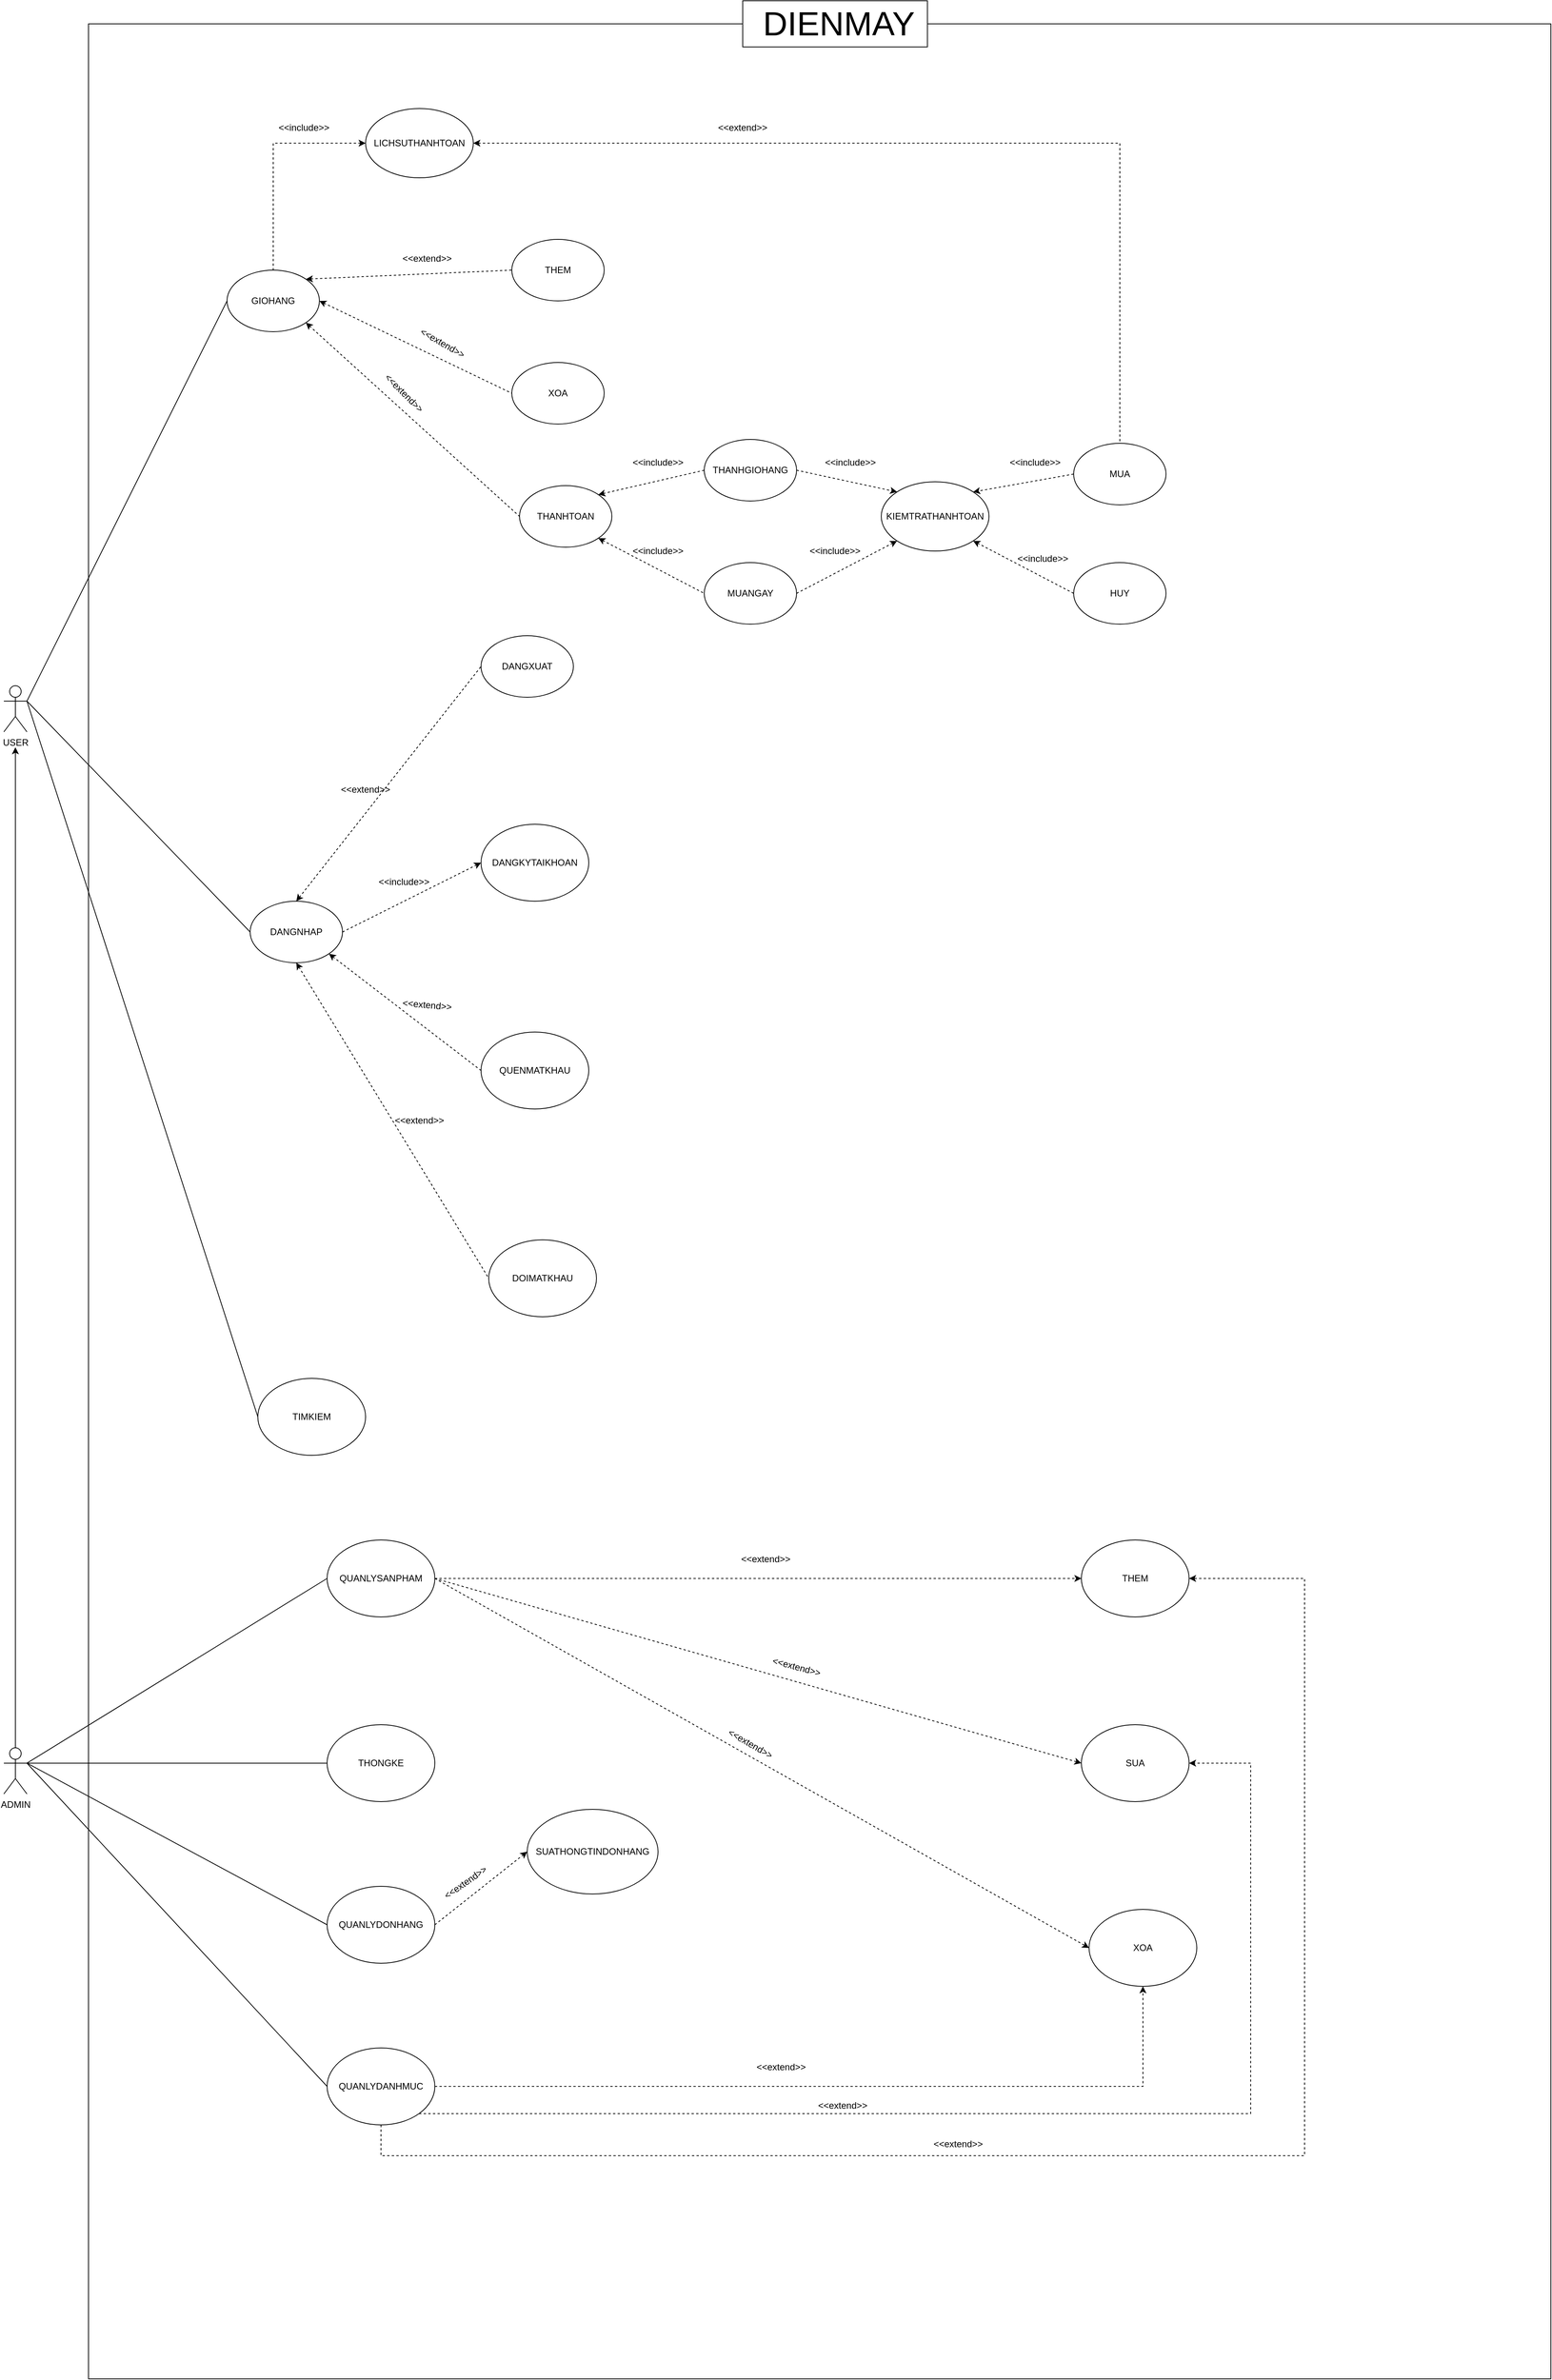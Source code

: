 <mxfile version="22.1.5" type="device">
  <diagram name="Trang-1" id="o5rjC0ZhlZTx5ft0N9AA">
    <mxGraphModel dx="4347" dy="2905" grid="1" gridSize="10" guides="1" tooltips="1" connect="1" arrows="1" fold="1" page="1" pageScale="1" pageWidth="827" pageHeight="1169" math="0" shadow="0">
      <root>
        <mxCell id="0" />
        <mxCell id="1" parent="0" />
        <mxCell id="toslXKHsmFbqnP_3Z2xM-1" value="" style="rounded=0;whiteSpace=wrap;html=1;gradientColor=none;" vertex="1" parent="1">
          <mxGeometry x="20" width="1900" height="3060" as="geometry" />
        </mxCell>
        <mxCell id="toslXKHsmFbqnP_3Z2xM-95" value="" style="rounded=0;whiteSpace=wrap;html=1;" vertex="1" parent="1">
          <mxGeometry x="870" y="-30" width="240" height="60" as="geometry" />
        </mxCell>
        <mxCell id="toslXKHsmFbqnP_3Z2xM-27" style="rounded=0;orthogonalLoop=1;jettySize=auto;html=1;exitX=1;exitY=0.333;exitDx=0;exitDy=0;exitPerimeter=0;entryX=0;entryY=0.5;entryDx=0;entryDy=0;endArrow=none;endFill=0;" edge="1" parent="1" source="toslXKHsmFbqnP_3Z2xM-2" target="toslXKHsmFbqnP_3Z2xM-4">
          <mxGeometry relative="1" as="geometry" />
        </mxCell>
        <mxCell id="toslXKHsmFbqnP_3Z2xM-55" style="rounded=0;orthogonalLoop=1;jettySize=auto;html=1;exitX=1;exitY=0.333;exitDx=0;exitDy=0;exitPerimeter=0;entryX=0;entryY=0.5;entryDx=0;entryDy=0;endArrow=none;endFill=0;" edge="1" parent="1" source="toslXKHsmFbqnP_3Z2xM-2" target="toslXKHsmFbqnP_3Z2xM-29">
          <mxGeometry relative="1" as="geometry" />
        </mxCell>
        <mxCell id="toslXKHsmFbqnP_3Z2xM-59" style="rounded=0;orthogonalLoop=1;jettySize=auto;html=1;exitX=1;exitY=0.333;exitDx=0;exitDy=0;exitPerimeter=0;entryX=0;entryY=0.5;entryDx=0;entryDy=0;endArrow=none;endFill=0;" edge="1" parent="1" source="toslXKHsmFbqnP_3Z2xM-2" target="toslXKHsmFbqnP_3Z2xM-34">
          <mxGeometry relative="1" as="geometry" />
        </mxCell>
        <mxCell id="toslXKHsmFbqnP_3Z2xM-2" value="USER" style="shape=umlActor;verticalLabelPosition=bottom;verticalAlign=top;html=1;outlineConnect=0;" vertex="1" parent="1">
          <mxGeometry x="-90" y="860" width="30" height="60" as="geometry" />
        </mxCell>
        <mxCell id="toslXKHsmFbqnP_3Z2xM-39" style="rounded=0;orthogonalLoop=1;jettySize=auto;html=1;exitX=1;exitY=0.333;exitDx=0;exitDy=0;exitPerimeter=0;entryX=0;entryY=0.5;entryDx=0;entryDy=0;endArrow=none;endFill=0;" edge="1" parent="1" source="toslXKHsmFbqnP_3Z2xM-3" target="toslXKHsmFbqnP_3Z2xM-35">
          <mxGeometry relative="1" as="geometry" />
        </mxCell>
        <mxCell id="toslXKHsmFbqnP_3Z2xM-40" style="rounded=0;orthogonalLoop=1;jettySize=auto;html=1;exitX=1;exitY=0.333;exitDx=0;exitDy=0;exitPerimeter=0;entryX=0;entryY=0.5;entryDx=0;entryDy=0;endArrow=none;endFill=0;" edge="1" parent="1" source="toslXKHsmFbqnP_3Z2xM-3" target="toslXKHsmFbqnP_3Z2xM-36">
          <mxGeometry relative="1" as="geometry" />
        </mxCell>
        <mxCell id="toslXKHsmFbqnP_3Z2xM-41" style="rounded=0;orthogonalLoop=1;jettySize=auto;html=1;exitX=1;exitY=0.333;exitDx=0;exitDy=0;exitPerimeter=0;entryX=0;entryY=0.5;entryDx=0;entryDy=0;endArrow=none;endFill=0;" edge="1" parent="1" source="toslXKHsmFbqnP_3Z2xM-3" target="toslXKHsmFbqnP_3Z2xM-37">
          <mxGeometry relative="1" as="geometry" />
        </mxCell>
        <mxCell id="toslXKHsmFbqnP_3Z2xM-42" style="rounded=0;orthogonalLoop=1;jettySize=auto;html=1;exitX=1;exitY=0.333;exitDx=0;exitDy=0;exitPerimeter=0;entryX=0;entryY=0.5;entryDx=0;entryDy=0;endArrow=none;endFill=0;" edge="1" parent="1" source="toslXKHsmFbqnP_3Z2xM-3" target="toslXKHsmFbqnP_3Z2xM-38">
          <mxGeometry relative="1" as="geometry" />
        </mxCell>
        <mxCell id="toslXKHsmFbqnP_3Z2xM-61" style="rounded=0;orthogonalLoop=1;jettySize=auto;html=1;exitX=0.5;exitY=0;exitDx=0;exitDy=0;exitPerimeter=0;" edge="1" parent="1" source="toslXKHsmFbqnP_3Z2xM-3">
          <mxGeometry relative="1" as="geometry">
            <mxPoint x="-75" y="940" as="targetPoint" />
          </mxGeometry>
        </mxCell>
        <mxCell id="toslXKHsmFbqnP_3Z2xM-3" value="ADMIN" style="shape=umlActor;verticalLabelPosition=bottom;verticalAlign=top;html=1;outlineConnect=0;" vertex="1" parent="1">
          <mxGeometry x="-90" y="2240" width="30" height="60" as="geometry" />
        </mxCell>
        <mxCell id="toslXKHsmFbqnP_3Z2xM-9" style="rounded=0;orthogonalLoop=1;jettySize=auto;html=1;exitX=1;exitY=0;exitDx=0;exitDy=0;entryX=0;entryY=0.5;entryDx=0;entryDy=0;dashed=1;startArrow=classic;startFill=1;endArrow=none;endFill=0;" edge="1" parent="1" source="toslXKHsmFbqnP_3Z2xM-4" target="toslXKHsmFbqnP_3Z2xM-6">
          <mxGeometry relative="1" as="geometry" />
        </mxCell>
        <mxCell id="toslXKHsmFbqnP_3Z2xM-11" style="rounded=0;orthogonalLoop=1;jettySize=auto;html=1;exitX=1;exitY=0.5;exitDx=0;exitDy=0;entryX=0;entryY=0.5;entryDx=0;entryDy=0;dashed=1;startArrow=classic;startFill=1;endArrow=none;endFill=0;" edge="1" parent="1" source="toslXKHsmFbqnP_3Z2xM-4" target="toslXKHsmFbqnP_3Z2xM-7">
          <mxGeometry relative="1" as="geometry" />
        </mxCell>
        <mxCell id="toslXKHsmFbqnP_3Z2xM-12" style="rounded=0;orthogonalLoop=1;jettySize=auto;html=1;exitX=1;exitY=1;exitDx=0;exitDy=0;entryX=0;entryY=0.5;entryDx=0;entryDy=0;dashed=1;startArrow=classic;startFill=1;endArrow=none;endFill=0;" edge="1" parent="1" source="toslXKHsmFbqnP_3Z2xM-4" target="toslXKHsmFbqnP_3Z2xM-8">
          <mxGeometry relative="1" as="geometry" />
        </mxCell>
        <mxCell id="toslXKHsmFbqnP_3Z2xM-4" value="GIOHANG" style="ellipse;whiteSpace=wrap;html=1;" vertex="1" parent="1">
          <mxGeometry x="200" y="320" width="120" height="80" as="geometry" />
        </mxCell>
        <mxCell id="toslXKHsmFbqnP_3Z2xM-25" style="edgeStyle=orthogonalEdgeStyle;rounded=0;orthogonalLoop=1;jettySize=auto;html=1;exitX=1;exitY=0.5;exitDx=0;exitDy=0;entryX=0.5;entryY=0;entryDx=0;entryDy=0;dashed=1;startArrow=classic;startFill=1;endArrow=none;endFill=0;" edge="1" parent="1" source="toslXKHsmFbqnP_3Z2xM-5" target="toslXKHsmFbqnP_3Z2xM-16">
          <mxGeometry relative="1" as="geometry" />
        </mxCell>
        <mxCell id="toslXKHsmFbqnP_3Z2xM-28" style="edgeStyle=orthogonalEdgeStyle;rounded=0;orthogonalLoop=1;jettySize=auto;html=1;exitX=0;exitY=0.5;exitDx=0;exitDy=0;entryX=0.5;entryY=0;entryDx=0;entryDy=0;endArrow=none;endFill=0;startArrow=classic;startFill=1;dashed=1;" edge="1" parent="1" source="toslXKHsmFbqnP_3Z2xM-5" target="toslXKHsmFbqnP_3Z2xM-4">
          <mxGeometry relative="1" as="geometry" />
        </mxCell>
        <mxCell id="toslXKHsmFbqnP_3Z2xM-5" value="LICHSUTHANHTOAN" style="ellipse;whiteSpace=wrap;html=1;" vertex="1" parent="1">
          <mxGeometry x="380" y="110" width="140" height="90" as="geometry" />
        </mxCell>
        <mxCell id="toslXKHsmFbqnP_3Z2xM-6" value="THEM" style="ellipse;whiteSpace=wrap;html=1;" vertex="1" parent="1">
          <mxGeometry x="570" y="280" width="120" height="80" as="geometry" />
        </mxCell>
        <mxCell id="toslXKHsmFbqnP_3Z2xM-7" value="XOA" style="ellipse;whiteSpace=wrap;html=1;" vertex="1" parent="1">
          <mxGeometry x="570" y="440" width="120" height="80" as="geometry" />
        </mxCell>
        <mxCell id="toslXKHsmFbqnP_3Z2xM-18" style="rounded=0;orthogonalLoop=1;jettySize=auto;html=1;exitX=1;exitY=0;exitDx=0;exitDy=0;entryX=0;entryY=0.5;entryDx=0;entryDy=0;dashed=1;startArrow=classic;startFill=1;endArrow=none;endFill=0;" edge="1" parent="1" source="toslXKHsmFbqnP_3Z2xM-8" target="toslXKHsmFbqnP_3Z2xM-13">
          <mxGeometry relative="1" as="geometry" />
        </mxCell>
        <mxCell id="toslXKHsmFbqnP_3Z2xM-19" style="rounded=0;orthogonalLoop=1;jettySize=auto;html=1;exitX=1;exitY=1;exitDx=0;exitDy=0;entryX=0;entryY=0.5;entryDx=0;entryDy=0;dashed=1;startArrow=classic;startFill=1;endArrow=none;endFill=0;" edge="1" parent="1" source="toslXKHsmFbqnP_3Z2xM-8" target="toslXKHsmFbqnP_3Z2xM-14">
          <mxGeometry relative="1" as="geometry" />
        </mxCell>
        <mxCell id="toslXKHsmFbqnP_3Z2xM-8" value="THANHTOAN" style="ellipse;whiteSpace=wrap;html=1;" vertex="1" parent="1">
          <mxGeometry x="580" y="600" width="120" height="80" as="geometry" />
        </mxCell>
        <mxCell id="toslXKHsmFbqnP_3Z2xM-21" style="rounded=0;orthogonalLoop=1;jettySize=auto;html=1;exitX=1;exitY=0.5;exitDx=0;exitDy=0;entryX=0;entryY=0;entryDx=0;entryDy=0;dashed=1;" edge="1" parent="1" source="toslXKHsmFbqnP_3Z2xM-13" target="toslXKHsmFbqnP_3Z2xM-15">
          <mxGeometry relative="1" as="geometry" />
        </mxCell>
        <mxCell id="toslXKHsmFbqnP_3Z2xM-13" value="THANHGIOHANG" style="ellipse;whiteSpace=wrap;html=1;" vertex="1" parent="1">
          <mxGeometry x="820" y="540" width="120" height="80" as="geometry" />
        </mxCell>
        <mxCell id="toslXKHsmFbqnP_3Z2xM-22" style="rounded=0;orthogonalLoop=1;jettySize=auto;html=1;exitX=1;exitY=0.5;exitDx=0;exitDy=0;entryX=0;entryY=1;entryDx=0;entryDy=0;dashed=1;" edge="1" parent="1" source="toslXKHsmFbqnP_3Z2xM-14" target="toslXKHsmFbqnP_3Z2xM-15">
          <mxGeometry relative="1" as="geometry" />
        </mxCell>
        <mxCell id="toslXKHsmFbqnP_3Z2xM-14" value="MUANGAY" style="ellipse;whiteSpace=wrap;html=1;" vertex="1" parent="1">
          <mxGeometry x="820" y="700" width="120" height="80" as="geometry" />
        </mxCell>
        <mxCell id="toslXKHsmFbqnP_3Z2xM-15" value="KIEMTRATHANHTOAN" style="ellipse;whiteSpace=wrap;html=1;" vertex="1" parent="1">
          <mxGeometry x="1050" y="595" width="140" height="90" as="geometry" />
        </mxCell>
        <mxCell id="toslXKHsmFbqnP_3Z2xM-23" style="rounded=0;orthogonalLoop=1;jettySize=auto;html=1;exitX=0;exitY=0.5;exitDx=0;exitDy=0;entryX=1;entryY=0;entryDx=0;entryDy=0;dashed=1;" edge="1" parent="1" source="toslXKHsmFbqnP_3Z2xM-16" target="toslXKHsmFbqnP_3Z2xM-15">
          <mxGeometry relative="1" as="geometry" />
        </mxCell>
        <mxCell id="toslXKHsmFbqnP_3Z2xM-16" value="MUA" style="ellipse;whiteSpace=wrap;html=1;" vertex="1" parent="1">
          <mxGeometry x="1300" y="545" width="120" height="80" as="geometry" />
        </mxCell>
        <mxCell id="toslXKHsmFbqnP_3Z2xM-24" style="rounded=0;orthogonalLoop=1;jettySize=auto;html=1;exitX=0;exitY=0.5;exitDx=0;exitDy=0;entryX=1;entryY=1;entryDx=0;entryDy=0;dashed=1;" edge="1" parent="1" source="toslXKHsmFbqnP_3Z2xM-17" target="toslXKHsmFbqnP_3Z2xM-15">
          <mxGeometry relative="1" as="geometry" />
        </mxCell>
        <mxCell id="toslXKHsmFbqnP_3Z2xM-17" value="HUY" style="ellipse;whiteSpace=wrap;html=1;" vertex="1" parent="1">
          <mxGeometry x="1300" y="700" width="120" height="80" as="geometry" />
        </mxCell>
        <mxCell id="toslXKHsmFbqnP_3Z2xM-56" style="rounded=0;orthogonalLoop=1;jettySize=auto;html=1;exitX=0.5;exitY=0;exitDx=0;exitDy=0;entryX=0;entryY=0.5;entryDx=0;entryDy=0;dashed=1;startArrow=classic;startFill=1;endArrow=none;endFill=0;" edge="1" parent="1" source="toslXKHsmFbqnP_3Z2xM-29" target="toslXKHsmFbqnP_3Z2xM-30">
          <mxGeometry relative="1" as="geometry" />
        </mxCell>
        <mxCell id="toslXKHsmFbqnP_3Z2xM-57" style="rounded=0;orthogonalLoop=1;jettySize=auto;html=1;exitX=1;exitY=0.5;exitDx=0;exitDy=0;entryX=0;entryY=0.5;entryDx=0;entryDy=0;dashed=1;" edge="1" parent="1" source="toslXKHsmFbqnP_3Z2xM-29" target="toslXKHsmFbqnP_3Z2xM-31">
          <mxGeometry relative="1" as="geometry" />
        </mxCell>
        <mxCell id="toslXKHsmFbqnP_3Z2xM-58" style="rounded=0;orthogonalLoop=1;jettySize=auto;html=1;exitX=1;exitY=1;exitDx=0;exitDy=0;entryX=0;entryY=0.5;entryDx=0;entryDy=0;dashed=1;startArrow=classic;startFill=1;endArrow=none;endFill=0;" edge="1" parent="1" source="toslXKHsmFbqnP_3Z2xM-29" target="toslXKHsmFbqnP_3Z2xM-32">
          <mxGeometry relative="1" as="geometry" />
        </mxCell>
        <mxCell id="toslXKHsmFbqnP_3Z2xM-60" style="rounded=0;orthogonalLoop=1;jettySize=auto;html=1;exitX=0.5;exitY=1;exitDx=0;exitDy=0;entryX=0;entryY=0.5;entryDx=0;entryDy=0;dashed=1;startArrow=classic;startFill=1;endArrow=none;endFill=0;" edge="1" parent="1" source="toslXKHsmFbqnP_3Z2xM-29" target="toslXKHsmFbqnP_3Z2xM-33">
          <mxGeometry relative="1" as="geometry" />
        </mxCell>
        <mxCell id="toslXKHsmFbqnP_3Z2xM-29" value="DANGNHAP" style="ellipse;whiteSpace=wrap;html=1;" vertex="1" parent="1">
          <mxGeometry x="230" y="1140" width="120" height="80" as="geometry" />
        </mxCell>
        <mxCell id="toslXKHsmFbqnP_3Z2xM-30" value="DANGXUAT" style="ellipse;whiteSpace=wrap;html=1;" vertex="1" parent="1">
          <mxGeometry x="530" y="795" width="120" height="80" as="geometry" />
        </mxCell>
        <mxCell id="toslXKHsmFbqnP_3Z2xM-31" value="DANGKYTAIKHOAN" style="ellipse;whiteSpace=wrap;html=1;" vertex="1" parent="1">
          <mxGeometry x="530" y="1040" width="140" height="100" as="geometry" />
        </mxCell>
        <mxCell id="toslXKHsmFbqnP_3Z2xM-32" value="QUENMATKHAU" style="ellipse;whiteSpace=wrap;html=1;" vertex="1" parent="1">
          <mxGeometry x="530" y="1310" width="140" height="100" as="geometry" />
        </mxCell>
        <mxCell id="toslXKHsmFbqnP_3Z2xM-33" value="DOIMATKHAU" style="ellipse;whiteSpace=wrap;html=1;" vertex="1" parent="1">
          <mxGeometry x="540" y="1580" width="140" height="100" as="geometry" />
        </mxCell>
        <mxCell id="toslXKHsmFbqnP_3Z2xM-34" value="TIMKIEM" style="ellipse;whiteSpace=wrap;html=1;" vertex="1" parent="1">
          <mxGeometry x="240" y="1760" width="140" height="100" as="geometry" />
        </mxCell>
        <mxCell id="toslXKHsmFbqnP_3Z2xM-48" style="rounded=0;orthogonalLoop=1;jettySize=auto;html=1;exitX=1;exitY=0.5;exitDx=0;exitDy=0;entryX=0;entryY=0.5;entryDx=0;entryDy=0;dashed=1;" edge="1" parent="1" source="toslXKHsmFbqnP_3Z2xM-35" target="toslXKHsmFbqnP_3Z2xM-45">
          <mxGeometry relative="1" as="geometry" />
        </mxCell>
        <mxCell id="toslXKHsmFbqnP_3Z2xM-49" style="rounded=0;orthogonalLoop=1;jettySize=auto;html=1;exitX=1;exitY=0.5;exitDx=0;exitDy=0;entryX=0;entryY=0.5;entryDx=0;entryDy=0;dashed=1;" edge="1" parent="1" source="toslXKHsmFbqnP_3Z2xM-35" target="toslXKHsmFbqnP_3Z2xM-46">
          <mxGeometry relative="1" as="geometry" />
        </mxCell>
        <mxCell id="toslXKHsmFbqnP_3Z2xM-50" style="rounded=0;orthogonalLoop=1;jettySize=auto;html=1;exitX=1;exitY=0.5;exitDx=0;exitDy=0;entryX=0;entryY=0.5;entryDx=0;entryDy=0;dashed=1;" edge="1" parent="1" source="toslXKHsmFbqnP_3Z2xM-35" target="toslXKHsmFbqnP_3Z2xM-47">
          <mxGeometry relative="1" as="geometry" />
        </mxCell>
        <mxCell id="toslXKHsmFbqnP_3Z2xM-35" value="QUANLYSANPHAM" style="ellipse;whiteSpace=wrap;html=1;" vertex="1" parent="1">
          <mxGeometry x="330" y="1970" width="140" height="100" as="geometry" />
        </mxCell>
        <mxCell id="toslXKHsmFbqnP_3Z2xM-36" value="THONGKE" style="ellipse;whiteSpace=wrap;html=1;" vertex="1" parent="1">
          <mxGeometry x="330" y="2210" width="140" height="100" as="geometry" />
        </mxCell>
        <mxCell id="toslXKHsmFbqnP_3Z2xM-44" style="rounded=0;orthogonalLoop=1;jettySize=auto;html=1;exitX=1;exitY=0.5;exitDx=0;exitDy=0;entryX=0;entryY=0.5;entryDx=0;entryDy=0;dashed=1;" edge="1" parent="1" source="toslXKHsmFbqnP_3Z2xM-37" target="toslXKHsmFbqnP_3Z2xM-43">
          <mxGeometry relative="1" as="geometry" />
        </mxCell>
        <mxCell id="toslXKHsmFbqnP_3Z2xM-37" value="QUANLYDONHANG" style="ellipse;whiteSpace=wrap;html=1;" vertex="1" parent="1">
          <mxGeometry x="330" y="2420" width="140" height="100" as="geometry" />
        </mxCell>
        <mxCell id="toslXKHsmFbqnP_3Z2xM-52" style="edgeStyle=orthogonalEdgeStyle;rounded=0;orthogonalLoop=1;jettySize=auto;html=1;exitX=1;exitY=0.5;exitDx=0;exitDy=0;entryX=0.5;entryY=1;entryDx=0;entryDy=0;dashed=1;" edge="1" parent="1" source="toslXKHsmFbqnP_3Z2xM-38" target="toslXKHsmFbqnP_3Z2xM-47">
          <mxGeometry relative="1" as="geometry" />
        </mxCell>
        <mxCell id="toslXKHsmFbqnP_3Z2xM-53" style="edgeStyle=orthogonalEdgeStyle;rounded=0;orthogonalLoop=1;jettySize=auto;html=1;exitX=1;exitY=1;exitDx=0;exitDy=0;entryX=1;entryY=0.5;entryDx=0;entryDy=0;dashed=1;" edge="1" parent="1" source="toslXKHsmFbqnP_3Z2xM-38" target="toslXKHsmFbqnP_3Z2xM-46">
          <mxGeometry relative="1" as="geometry">
            <Array as="points">
              <mxPoint x="1530" y="2715" />
              <mxPoint x="1530" y="2260" />
            </Array>
          </mxGeometry>
        </mxCell>
        <mxCell id="toslXKHsmFbqnP_3Z2xM-54" style="edgeStyle=orthogonalEdgeStyle;rounded=0;orthogonalLoop=1;jettySize=auto;html=1;exitX=0.5;exitY=1;exitDx=0;exitDy=0;entryX=1;entryY=0.5;entryDx=0;entryDy=0;dashed=1;" edge="1" parent="1" source="toslXKHsmFbqnP_3Z2xM-38" target="toslXKHsmFbqnP_3Z2xM-45">
          <mxGeometry relative="1" as="geometry">
            <Array as="points">
              <mxPoint x="400" y="2770" />
              <mxPoint x="1600" y="2770" />
              <mxPoint x="1600" y="2020" />
            </Array>
          </mxGeometry>
        </mxCell>
        <mxCell id="toslXKHsmFbqnP_3Z2xM-38" value="QUANLYDANHMUC" style="ellipse;whiteSpace=wrap;html=1;" vertex="1" parent="1">
          <mxGeometry x="330" y="2630" width="140" height="100" as="geometry" />
        </mxCell>
        <mxCell id="toslXKHsmFbqnP_3Z2xM-43" value="SUATHONGTINDONHANG" style="ellipse;whiteSpace=wrap;html=1;" vertex="1" parent="1">
          <mxGeometry x="590" y="2320" width="170" height="110" as="geometry" />
        </mxCell>
        <mxCell id="toslXKHsmFbqnP_3Z2xM-45" value="THEM" style="ellipse;whiteSpace=wrap;html=1;" vertex="1" parent="1">
          <mxGeometry x="1310" y="1970" width="140" height="100" as="geometry" />
        </mxCell>
        <mxCell id="toslXKHsmFbqnP_3Z2xM-46" value="SUA" style="ellipse;whiteSpace=wrap;html=1;" vertex="1" parent="1">
          <mxGeometry x="1310" y="2210" width="140" height="100" as="geometry" />
        </mxCell>
        <mxCell id="toslXKHsmFbqnP_3Z2xM-47" value="XOA" style="ellipse;whiteSpace=wrap;html=1;" vertex="1" parent="1">
          <mxGeometry x="1320" y="2450" width="140" height="100" as="geometry" />
        </mxCell>
        <mxCell id="toslXKHsmFbqnP_3Z2xM-64" value="&amp;lt;&amp;lt;extend&amp;gt;&amp;gt;" style="text;html=1;strokeColor=none;fillColor=none;align=center;verticalAlign=middle;whiteSpace=wrap;rounded=0;" vertex="1" parent="1">
          <mxGeometry x="890" y="2640" width="60" height="30" as="geometry" />
        </mxCell>
        <mxCell id="toslXKHsmFbqnP_3Z2xM-65" value="&amp;lt;&amp;lt;extend&amp;gt;&amp;gt;" style="text;html=1;strokeColor=none;fillColor=none;align=center;verticalAlign=middle;whiteSpace=wrap;rounded=0;" vertex="1" parent="1">
          <mxGeometry x="970" y="2690" width="60" height="30" as="geometry" />
        </mxCell>
        <mxCell id="toslXKHsmFbqnP_3Z2xM-66" value="&amp;lt;&amp;lt;extend&amp;gt;&amp;gt;" style="text;html=1;strokeColor=none;fillColor=none;align=center;verticalAlign=middle;whiteSpace=wrap;rounded=0;" vertex="1" parent="1">
          <mxGeometry x="1120" y="2740" width="60" height="30" as="geometry" />
        </mxCell>
        <mxCell id="toslXKHsmFbqnP_3Z2xM-67" value="&amp;lt;&amp;lt;extend&amp;gt;&amp;gt;" style="text;html=1;strokeColor=none;fillColor=none;align=center;verticalAlign=middle;whiteSpace=wrap;rounded=0;rotation=325;direction=east;" vertex="1" parent="1">
          <mxGeometry x="480" y="2400" width="60" height="30" as="geometry" />
        </mxCell>
        <mxCell id="toslXKHsmFbqnP_3Z2xM-68" value="&amp;lt;&amp;lt;extend&amp;gt;&amp;gt;" style="text;html=1;strokeColor=none;fillColor=none;align=center;verticalAlign=middle;whiteSpace=wrap;rounded=0;rotation=30;" vertex="1" parent="1">
          <mxGeometry x="850" y="2220" width="60" height="30" as="geometry" />
        </mxCell>
        <mxCell id="toslXKHsmFbqnP_3Z2xM-69" value="&amp;lt;&amp;lt;extend&amp;gt;&amp;gt;" style="text;html=1;strokeColor=none;fillColor=none;align=center;verticalAlign=middle;whiteSpace=wrap;rounded=0;rotation=15;" vertex="1" parent="1">
          <mxGeometry x="910" y="2120" width="60" height="30" as="geometry" />
        </mxCell>
        <mxCell id="toslXKHsmFbqnP_3Z2xM-70" value="&amp;lt;&amp;lt;extend&amp;gt;&amp;gt;" style="text;html=1;strokeColor=none;fillColor=none;align=center;verticalAlign=middle;whiteSpace=wrap;rounded=0;rotation=0;" vertex="1" parent="1">
          <mxGeometry x="870" y="1980" width="60" height="30" as="geometry" />
        </mxCell>
        <mxCell id="toslXKHsmFbqnP_3Z2xM-71" value="&amp;lt;&amp;lt;extend&amp;gt;&amp;gt;" style="text;html=1;strokeColor=none;fillColor=none;align=center;verticalAlign=middle;whiteSpace=wrap;rounded=0;rotation=0;" vertex="1" parent="1">
          <mxGeometry x="350" y="980" width="60" height="30" as="geometry" />
        </mxCell>
        <mxCell id="toslXKHsmFbqnP_3Z2xM-76" value="&amp;lt;&amp;lt;extend&amp;gt;&amp;gt;" style="text;html=1;strokeColor=none;fillColor=none;align=center;verticalAlign=middle;whiteSpace=wrap;rounded=0;rotation=45;" vertex="1" parent="1">
          <mxGeometry x="400" y="465" width="60" height="30" as="geometry" />
        </mxCell>
        <mxCell id="toslXKHsmFbqnP_3Z2xM-77" value="&amp;lt;&amp;lt;extend&amp;gt;&amp;gt;" style="text;html=1;strokeColor=none;fillColor=none;align=center;verticalAlign=middle;whiteSpace=wrap;rounded=0;rotation=30;" vertex="1" parent="1">
          <mxGeometry x="450" y="400" width="60" height="30" as="geometry" />
        </mxCell>
        <mxCell id="toslXKHsmFbqnP_3Z2xM-78" value="&amp;lt;&amp;lt;extend&amp;gt;&amp;gt;" style="text;html=1;strokeColor=none;fillColor=none;align=center;verticalAlign=middle;whiteSpace=wrap;rounded=0;rotation=0;" vertex="1" parent="1">
          <mxGeometry x="430" y="290" width="60" height="30" as="geometry" />
        </mxCell>
        <mxCell id="toslXKHsmFbqnP_3Z2xM-79" value="&amp;lt;&amp;lt;extend&amp;gt;&amp;gt;" style="text;html=1;strokeColor=none;fillColor=none;align=center;verticalAlign=middle;whiteSpace=wrap;rounded=0;rotation=0;" vertex="1" parent="1">
          <mxGeometry x="840" y="120" width="60" height="30" as="geometry" />
        </mxCell>
        <mxCell id="toslXKHsmFbqnP_3Z2xM-81" value="&amp;lt;&amp;lt;include&amp;gt;&amp;gt;" style="text;html=1;strokeColor=none;fillColor=none;align=center;verticalAlign=middle;whiteSpace=wrap;rounded=0;rotation=0;" vertex="1" parent="1">
          <mxGeometry x="270" y="120" width="60" height="30" as="geometry" />
        </mxCell>
        <mxCell id="toslXKHsmFbqnP_3Z2xM-82" value="&amp;lt;&amp;lt;include&amp;gt;&amp;gt;" style="text;html=1;strokeColor=none;fillColor=none;align=center;verticalAlign=middle;whiteSpace=wrap;rounded=0;rotation=0;" vertex="1" parent="1">
          <mxGeometry x="730" y="555" width="60" height="30" as="geometry" />
        </mxCell>
        <mxCell id="toslXKHsmFbqnP_3Z2xM-83" value="&amp;lt;&amp;lt;include&amp;gt;&amp;gt;" style="text;html=1;strokeColor=none;fillColor=none;align=center;verticalAlign=middle;whiteSpace=wrap;rounded=0;rotation=0;" vertex="1" parent="1">
          <mxGeometry x="980" y="555" width="60" height="30" as="geometry" />
        </mxCell>
        <mxCell id="toslXKHsmFbqnP_3Z2xM-84" value="&amp;lt;&amp;lt;include&amp;gt;&amp;gt;" style="text;html=1;strokeColor=none;fillColor=none;align=center;verticalAlign=middle;whiteSpace=wrap;rounded=0;rotation=0;" vertex="1" parent="1">
          <mxGeometry x="1220" y="555" width="60" height="30" as="geometry" />
        </mxCell>
        <mxCell id="toslXKHsmFbqnP_3Z2xM-85" value="&amp;lt;&amp;lt;include&amp;gt;&amp;gt;" style="text;html=1;strokeColor=none;fillColor=none;align=center;verticalAlign=middle;whiteSpace=wrap;rounded=0;rotation=0;" vertex="1" parent="1">
          <mxGeometry x="1230" y="680" width="60" height="30" as="geometry" />
        </mxCell>
        <mxCell id="toslXKHsmFbqnP_3Z2xM-86" value="&amp;lt;&amp;lt;include&amp;gt;&amp;gt;" style="text;html=1;strokeColor=none;fillColor=none;align=center;verticalAlign=middle;whiteSpace=wrap;rounded=0;rotation=0;" vertex="1" parent="1">
          <mxGeometry x="960" y="670" width="60" height="30" as="geometry" />
        </mxCell>
        <mxCell id="toslXKHsmFbqnP_3Z2xM-87" value="&amp;lt;&amp;lt;include&amp;gt;&amp;gt;" style="text;html=1;strokeColor=none;fillColor=none;align=center;verticalAlign=middle;whiteSpace=wrap;rounded=0;rotation=0;" vertex="1" parent="1">
          <mxGeometry x="730" y="670" width="60" height="30" as="geometry" />
        </mxCell>
        <mxCell id="toslXKHsmFbqnP_3Z2xM-88" value="&amp;lt;&amp;lt;include&amp;gt;&amp;gt;" style="text;html=1;strokeColor=none;fillColor=none;align=center;verticalAlign=middle;whiteSpace=wrap;rounded=0;rotation=0;" vertex="1" parent="1">
          <mxGeometry x="400" y="1100" width="60" height="30" as="geometry" />
        </mxCell>
        <mxCell id="toslXKHsmFbqnP_3Z2xM-91" value="&amp;lt;&amp;lt;extend&amp;gt;&amp;gt;" style="text;html=1;strokeColor=none;fillColor=none;align=center;verticalAlign=middle;whiteSpace=wrap;rounded=0;rotation=5;" vertex="1" parent="1">
          <mxGeometry x="430" y="1260" width="60" height="30" as="geometry" />
        </mxCell>
        <mxCell id="toslXKHsmFbqnP_3Z2xM-92" value="&amp;lt;&amp;lt;extend&amp;gt;&amp;gt;" style="text;html=1;strokeColor=none;fillColor=none;align=center;verticalAlign=middle;whiteSpace=wrap;rounded=0;rotation=0;" vertex="1" parent="1">
          <mxGeometry x="420" y="1410" width="60" height="30" as="geometry" />
        </mxCell>
        <mxCell id="toslXKHsmFbqnP_3Z2xM-94" value="DIENMAY" style="text;html=1;strokeColor=none;fillColor=none;align=center;verticalAlign=middle;whiteSpace=wrap;rounded=0;fontSize=44;" vertex="1" parent="1">
          <mxGeometry x="880" y="-12.5" width="230" height="25" as="geometry" />
        </mxCell>
      </root>
    </mxGraphModel>
  </diagram>
</mxfile>
